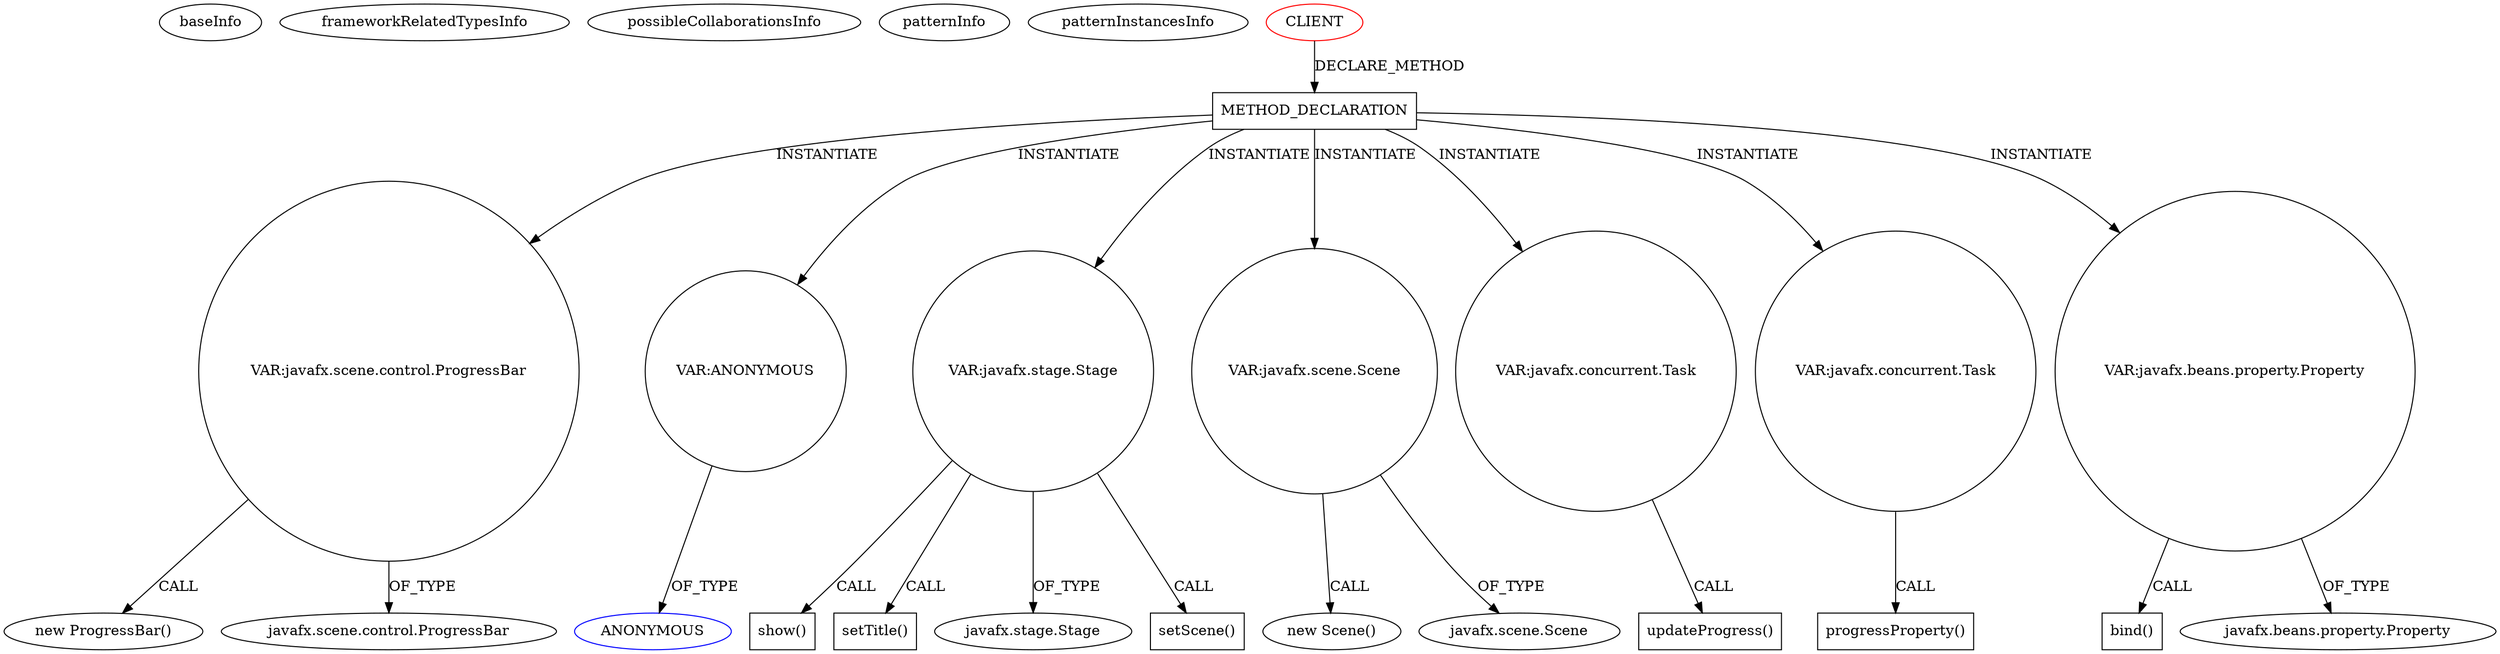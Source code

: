 digraph {
baseInfo[graphId=3066,category="pattern",isAnonymous=false,possibleRelation=false]
frameworkRelatedTypesInfo[]
possibleCollaborationsInfo[]
patternInfo[frequency=2.0,patternRootClient=0]
patternInstancesInfo[0="NukeName-MazeFramework~/NukeName-MazeFramework/MazeFramework-master/MazeFramework/src/mazeframework/MazeFramework.java~MazeFramework~1024",1="sandeepb-CiscoECG~/sandeepb-CiscoECG/CiscoECG-master/src/ciscoECGFrontend/MyController.java~MyController~4063"]
235[label="new ProgressBar()",vertexType="CONSTRUCTOR_CALL",isFrameworkType=false]
236[label="VAR:javafx.scene.control.ProgressBar",vertexType="VARIABLE_EXPRESION",isFrameworkType=false,shape=circle]
3[label="javafx.scene.control.ProgressBar",vertexType="FRAMEWORK_CLASS_TYPE",isFrameworkType=false]
222[label="METHOD_DECLARATION",vertexType="CLIENT_METHOD_DECLARATION",isFrameworkType=false,shape=box]
0[label="CLIENT",vertexType="ROOT_CLIENT_CLASS_DECLARATION",isFrameworkType=false,color=red]
272[label="VAR:ANONYMOUS",vertexType="VARIABLE_EXPRESION",isFrameworkType=false,shape=circle]
273[label="ANONYMOUS",vertexType="REFERENCE_ANONYMOUS_DECLARATION",isFrameworkType=false,color=blue]
229[label="VAR:javafx.stage.Stage",vertexType="VARIABLE_EXPRESION",isFrameworkType=false,shape=circle]
253[label="show()",vertexType="INSIDE_CALL",isFrameworkType=false,shape=box]
230[label="setTitle()",vertexType="INSIDE_CALL",isFrameworkType=false,shape=box]
11[label="javafx.stage.Stage",vertexType="FRAMEWORK_CLASS_TYPE",isFrameworkType=false]
250[label="VAR:javafx.scene.Scene",vertexType="VARIABLE_EXPRESION",isFrameworkType=false,shape=circle]
249[label="new Scene()",vertexType="CONSTRUCTOR_CALL",isFrameworkType=false]
263[label="VAR:javafx.concurrent.Task",vertexType="VARIABLE_EXPRESION",isFrameworkType=false,shape=circle]
264[label="updateProgress()",vertexType="INSIDE_CALL",isFrameworkType=false,shape=box]
268[label="VAR:javafx.concurrent.Task",vertexType="VARIABLE_EXPRESION",isFrameworkType=false,shape=circle]
314[label="progressProperty()",vertexType="INSIDE_CALL",isFrameworkType=false,shape=box]
248[label="setScene()",vertexType="INSIDE_CALL",isFrameworkType=false,shape=box]
308[label="VAR:javafx.beans.property.Property",vertexType="VARIABLE_EXPRESION",isFrameworkType=false,shape=circle]
309[label="bind()",vertexType="INSIDE_CALL",isFrameworkType=false,shape=box]
310[label="javafx.beans.property.Property",vertexType="FRAMEWORK_INTERFACE_TYPE",isFrameworkType=false]
183[label="javafx.scene.Scene",vertexType="FRAMEWORK_CLASS_TYPE",isFrameworkType=false]
236->3[label="OF_TYPE"]
222->250[label="INSTANTIATE"]
272->273[label="OF_TYPE"]
250->249[label="CALL"]
229->11[label="OF_TYPE"]
229->230[label="CALL"]
229->248[label="CALL"]
229->253[label="CALL"]
263->264[label="CALL"]
222->272[label="INSTANTIATE"]
222->308[label="INSTANTIATE"]
222->236[label="INSTANTIATE"]
308->309[label="CALL"]
222->229[label="INSTANTIATE"]
250->183[label="OF_TYPE"]
222->263[label="INSTANTIATE"]
236->235[label="CALL"]
222->268[label="INSTANTIATE"]
0->222[label="DECLARE_METHOD"]
308->310[label="OF_TYPE"]
268->314[label="CALL"]
}
